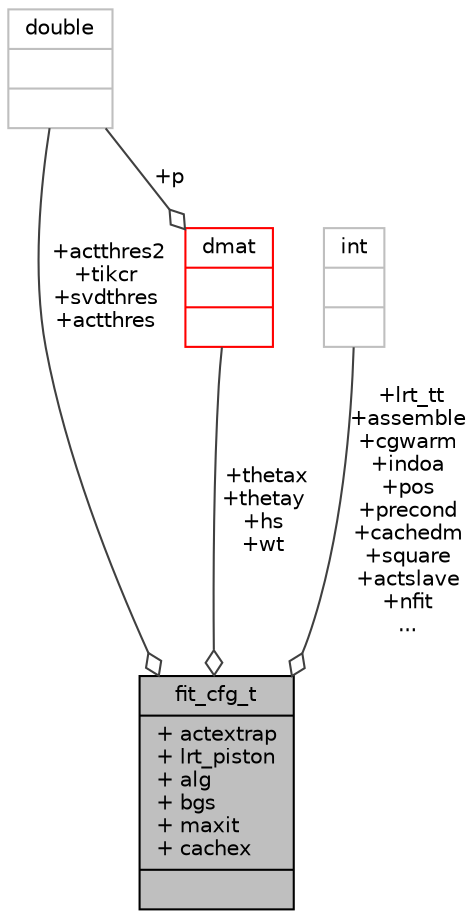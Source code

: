 digraph "fit_cfg_t"
{
 // INTERACTIVE_SVG=YES
  bgcolor="transparent";
  edge [fontname="Helvetica",fontsize="10",labelfontname="Helvetica",labelfontsize="10"];
  node [fontname="Helvetica",fontsize="10",shape=record];
  Node137 [label="{fit_cfg_t\n|+ actextrap\l+ lrt_piston\l+ alg\l+ bgs\l+ maxit\l+ cachex\l|}",height=0.2,width=0.4,color="black", fillcolor="grey75", style="filled", fontcolor="black"];
  Node138 -> Node137 [color="grey25",fontsize="10",style="solid",label=" +actthres2\n+tikcr\n+svdthres\n+actthres" ,arrowhead="odiamond",fontname="Helvetica"];
  Node138 [label="{double\n||}",height=0.2,width=0.4,color="grey75"];
  Node139 -> Node137 [color="grey25",fontsize="10",style="solid",label=" +lrt_tt\n+assemble\n+cgwarm\n+indoa\n+pos\n+precond\n+cachedm\n+square\n+actslave\n+nfit\n..." ,arrowhead="odiamond",fontname="Helvetica"];
  Node139 [label="{int\n||}",height=0.2,width=0.4,color="grey75"];
  Node140 -> Node137 [color="grey25",fontsize="10",style="solid",label=" +thetax\n+thetay\n+hs\n+wt" ,arrowhead="odiamond",fontname="Helvetica"];
  Node140 [label="{dmat\n||}",height=0.2,width=0.4,color="red",URL="$type_8h.html#structdmat"];
  Node138 -> Node140 [color="grey25",fontsize="10",style="solid",label=" +p" ,arrowhead="odiamond",fontname="Helvetica"];
}
